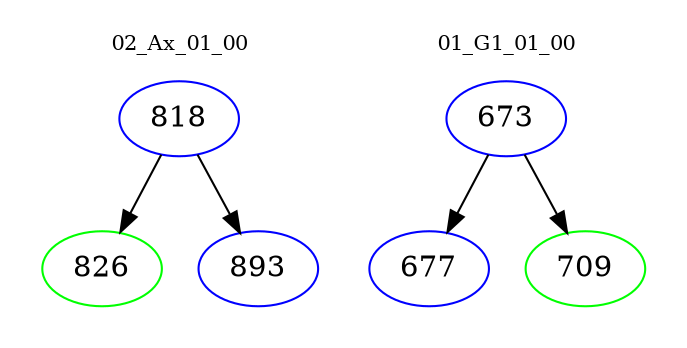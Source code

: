 digraph{
subgraph cluster_0 {
color = white
label = "02_Ax_01_00";
fontsize=10;
T0_818 [label="818", color="blue"]
T0_818 -> T0_826 [color="black"]
T0_826 [label="826", color="green"]
T0_818 -> T0_893 [color="black"]
T0_893 [label="893", color="blue"]
}
subgraph cluster_1 {
color = white
label = "01_G1_01_00";
fontsize=10;
T1_673 [label="673", color="blue"]
T1_673 -> T1_677 [color="black"]
T1_677 [label="677", color="blue"]
T1_673 -> T1_709 [color="black"]
T1_709 [label="709", color="green"]
}
}
